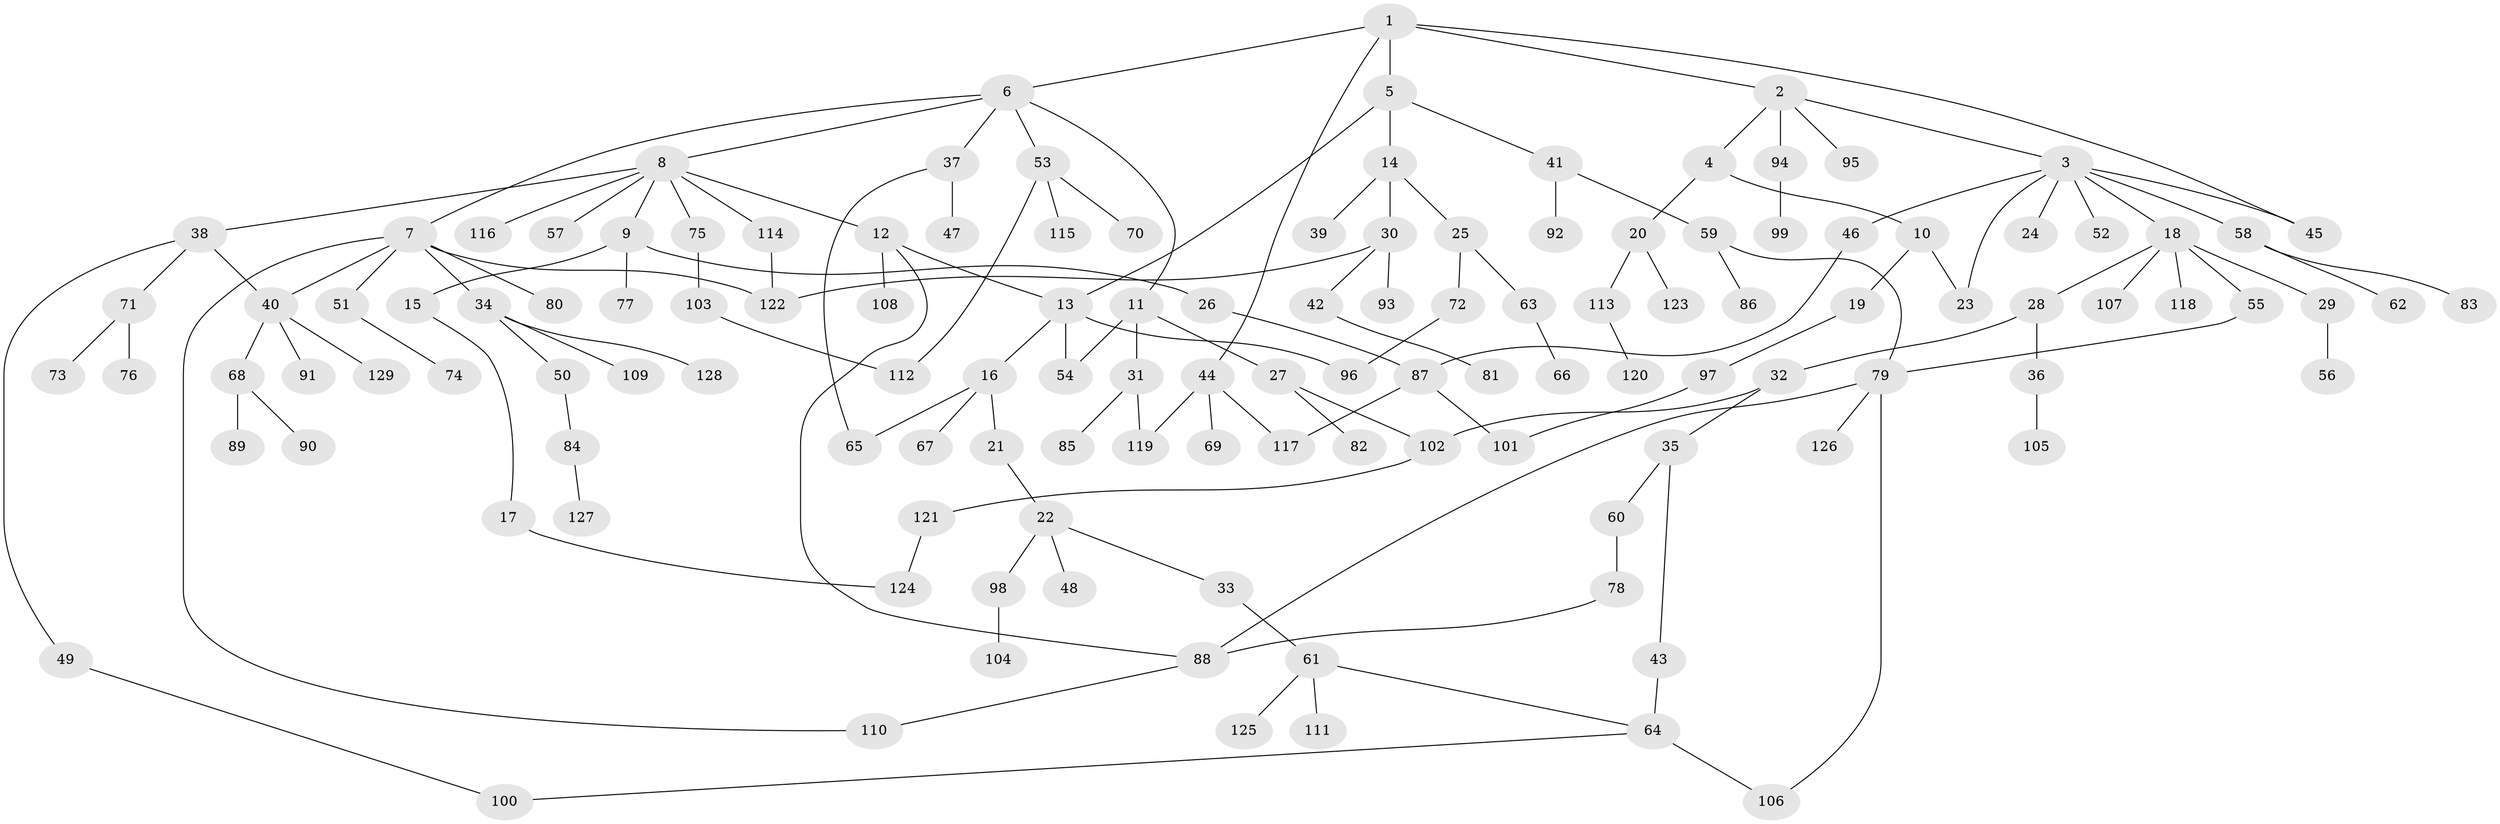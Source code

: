 // coarse degree distribution, {5: 0.03260869565217391, 4: 0.10869565217391304, 7: 0.021739130434782608, 3: 0.20652173913043478, 6: 0.021739130434782608, 2: 0.3695652173913043, 1: 0.2391304347826087}
// Generated by graph-tools (version 1.1) at 2025/48/03/04/25 22:48:41]
// undirected, 129 vertices, 151 edges
graph export_dot {
  node [color=gray90,style=filled];
  1;
  2;
  3;
  4;
  5;
  6;
  7;
  8;
  9;
  10;
  11;
  12;
  13;
  14;
  15;
  16;
  17;
  18;
  19;
  20;
  21;
  22;
  23;
  24;
  25;
  26;
  27;
  28;
  29;
  30;
  31;
  32;
  33;
  34;
  35;
  36;
  37;
  38;
  39;
  40;
  41;
  42;
  43;
  44;
  45;
  46;
  47;
  48;
  49;
  50;
  51;
  52;
  53;
  54;
  55;
  56;
  57;
  58;
  59;
  60;
  61;
  62;
  63;
  64;
  65;
  66;
  67;
  68;
  69;
  70;
  71;
  72;
  73;
  74;
  75;
  76;
  77;
  78;
  79;
  80;
  81;
  82;
  83;
  84;
  85;
  86;
  87;
  88;
  89;
  90;
  91;
  92;
  93;
  94;
  95;
  96;
  97;
  98;
  99;
  100;
  101;
  102;
  103;
  104;
  105;
  106;
  107;
  108;
  109;
  110;
  111;
  112;
  113;
  114;
  115;
  116;
  117;
  118;
  119;
  120;
  121;
  122;
  123;
  124;
  125;
  126;
  127;
  128;
  129;
  1 -- 2;
  1 -- 5;
  1 -- 6;
  1 -- 44;
  1 -- 45;
  2 -- 3;
  2 -- 4;
  2 -- 94;
  2 -- 95;
  3 -- 18;
  3 -- 23;
  3 -- 24;
  3 -- 46;
  3 -- 52;
  3 -- 58;
  3 -- 45;
  4 -- 10;
  4 -- 20;
  5 -- 14;
  5 -- 41;
  5 -- 13;
  6 -- 7;
  6 -- 8;
  6 -- 11;
  6 -- 37;
  6 -- 53;
  7 -- 34;
  7 -- 40;
  7 -- 51;
  7 -- 80;
  7 -- 110;
  7 -- 122;
  8 -- 9;
  8 -- 12;
  8 -- 38;
  8 -- 57;
  8 -- 75;
  8 -- 114;
  8 -- 116;
  9 -- 15;
  9 -- 26;
  9 -- 77;
  10 -- 19;
  10 -- 23;
  11 -- 27;
  11 -- 31;
  11 -- 54;
  12 -- 13;
  12 -- 88;
  12 -- 108;
  13 -- 16;
  13 -- 54;
  13 -- 96;
  14 -- 25;
  14 -- 30;
  14 -- 39;
  15 -- 17;
  16 -- 21;
  16 -- 67;
  16 -- 65;
  17 -- 124;
  18 -- 28;
  18 -- 29;
  18 -- 55;
  18 -- 107;
  18 -- 118;
  19 -- 97;
  20 -- 113;
  20 -- 123;
  21 -- 22;
  22 -- 33;
  22 -- 48;
  22 -- 98;
  25 -- 63;
  25 -- 72;
  26 -- 87;
  27 -- 82;
  27 -- 102;
  28 -- 32;
  28 -- 36;
  29 -- 56;
  30 -- 42;
  30 -- 93;
  30 -- 122;
  31 -- 85;
  31 -- 119;
  32 -- 35;
  32 -- 102;
  33 -- 61;
  34 -- 50;
  34 -- 109;
  34 -- 128;
  35 -- 43;
  35 -- 60;
  36 -- 105;
  37 -- 47;
  37 -- 65;
  38 -- 49;
  38 -- 71;
  38 -- 40;
  40 -- 68;
  40 -- 91;
  40 -- 129;
  41 -- 59;
  41 -- 92;
  42 -- 81;
  43 -- 64;
  44 -- 69;
  44 -- 119;
  44 -- 117;
  46 -- 87;
  49 -- 100;
  50 -- 84;
  51 -- 74;
  53 -- 70;
  53 -- 112;
  53 -- 115;
  55 -- 79;
  58 -- 62;
  58 -- 83;
  59 -- 79;
  59 -- 86;
  60 -- 78;
  61 -- 111;
  61 -- 125;
  61 -- 64;
  63 -- 66;
  64 -- 106;
  64 -- 100;
  68 -- 89;
  68 -- 90;
  71 -- 73;
  71 -- 76;
  72 -- 96;
  75 -- 103;
  78 -- 88;
  79 -- 106;
  79 -- 126;
  79 -- 88;
  84 -- 127;
  87 -- 117;
  87 -- 101;
  88 -- 110;
  94 -- 99;
  97 -- 101;
  98 -- 104;
  102 -- 121;
  103 -- 112;
  113 -- 120;
  114 -- 122;
  121 -- 124;
}
